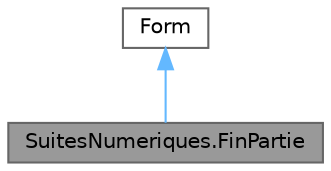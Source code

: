 digraph "SuitesNumeriques.FinPartie"
{
 // LATEX_PDF_SIZE
  bgcolor="transparent";
  edge [fontname=Helvetica,fontsize=10,labelfontname=Helvetica,labelfontsize=10];
  node [fontname=Helvetica,fontsize=10,shape=box,height=0.2,width=0.4];
  Node1 [id="Node000001",label="SuitesNumeriques.FinPartie",height=0.2,width=0.4,color="gray40", fillcolor="grey60", style="filled", fontcolor="black",tooltip="Classe gérant le formulaire de fin de partie."];
  Node2 -> Node1 [id="edge1_Node000001_Node000002",dir="back",color="steelblue1",style="solid",tooltip=" "];
  Node2 [id="Node000002",label="Form",height=0.2,width=0.4,color="gray40", fillcolor="white", style="filled",tooltip=" "];
}

